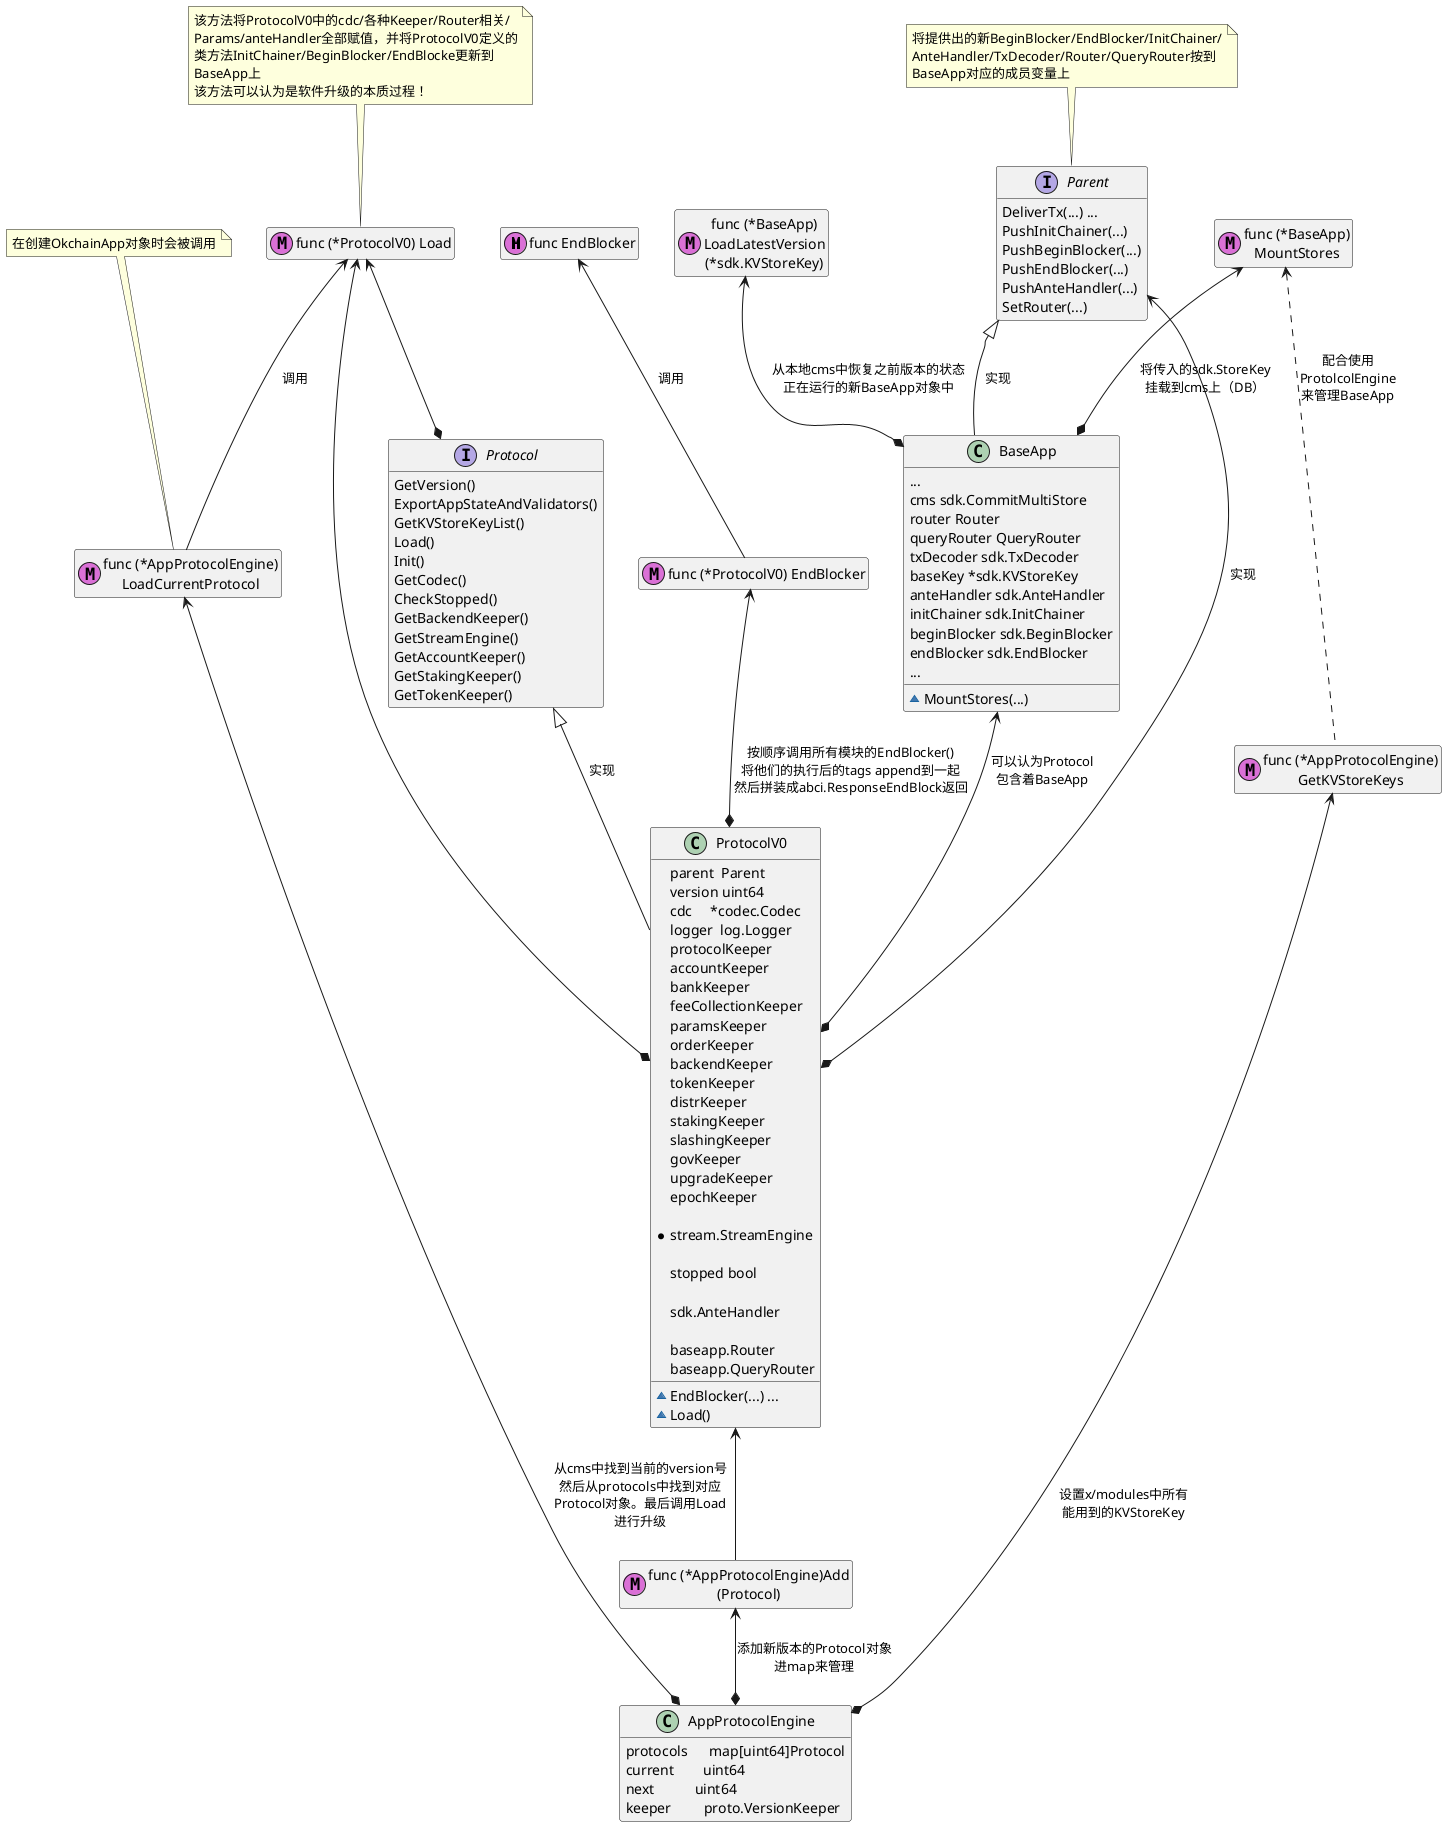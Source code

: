 @startuml

hide empty members
class "func EndBlocker" as M1 << (M,orchid) >>

class ProtocolV0{
    parent  Parent
    version uint64
    cdc     *codec.Codec
    logger  log.Logger
    protocolKeeper
    	accountKeeper
    	bankKeeper
    	feeCollectionKeeper
    	paramsKeeper
    	orderKeeper
    	backendKeeper
    	tokenKeeper
    	distrKeeper
    	stakingKeeper
    	slashingKeeper
    	govKeeper
    	upgradeKeeper
    	epochKeeper

    	*stream.StreamEngine

    	stopped bool

    	sdk.AnteHandler

    	baseapp.Router
    	baseapp.QueryRouter
    ~EndBlocker(...) ...
    ~Load()
}


class "func (*ProtocolV0) EndBlocker" as M2 << (M,orchid) >>

interface Parent {
DeliverTx(...) ...
PushInitChainer(...)
PushBeginBlocker(...)
PushEndBlocker(...)
PushAnteHandler(...)
SetRouter(...)
}
note top:将提供出的新BeginBlocker/EndBlocker/InitChainer/\nAnteHandler/TxDecoder/Router/QueryRouter按到\nBaseApp对应的成员变量上

class BaseApp{
...
	cms sdk.CommitMultiStore
	router Router
	queryRouter QueryRouter
	txDecoder sdk.TxDecoder
	baseKey *sdk.KVStoreKey
	anteHandler sdk.AnteHandler
	initChainer sdk.InitChainer
	beginBlocker sdk.BeginBlocker
	endBlocker sdk.EndBlocker
	...
	~MountStores(...)
}

class "func (*ProtocolV0) Load" as M3 << (M,orchid) >>
note top:该方法将ProtocolV0中的cdc/各种Keeper/Router相关/\nParams/anteHandler全部赋值，并将ProtocolV0定义的\n类方法InitChainer/BeginBlocker/EndBlocke更新到\nBaseApp上\n该方法可以认为是软件升级的本质过程！

interface Protocol {
	GetVersion()
	ExportAppStateAndValidators()
	GetKVStoreKeyList()
	Load()
	Init()
	GetCodec()
	CheckStopped()
	GetBackendKeeper()
	GetStreamEngine()
	GetAccountKeeper()
	GetStakingKeeper()
	GetTokenKeeper()
}

class AppProtocolEngine{
    protocols      map[uint64]Protocol
    current        uint64
    next           uint64
    keeper         proto.VersionKeeper
}

class "func (*AppProtocolEngine)\nLoadCurrentProtocol" as M4 << (M,orchid) >>
note top:在创建OkchainApp对象时会被调用
class "func (*AppProtocolEngine)\nGetKVStoreKeys" as M5 << (M,orchid) >>

class "func (*BaseApp)\nMountStores" as M6 << (M,orchid) >>
class "func (*AppProtocolEngine)Add\n(Protocol)" as M7 << (M,orchid) >>

class "func (*BaseApp)\nLoadLatestVersion\n(*sdk.KVStoreKey)" as M8 << (M,orchid) >>



Parent <|-- BaseApp:实现
M2 <--* ProtocolV0:按顺序调用所有模块的EndBlocker()\n将他们的执行后的tags append到一起\n然后拼装成abci.ResponseEndBlock返回
M3 <--* ProtocolV0
Protocol <|-- ProtocolV0:实现
M1 <-- M2:调用
M3 <--* Protocol
Parent <--* ProtocolV0:实现
BaseApp <--* ProtocolV0:可以认为Protocol\n包含着BaseApp

M4 <--* AppProtocolEngine:从cms中找到当前的version号\n然后从protocols中找到对应\nProtocol对象。最后调用Load\n进行升级
M5 <--* AppProtocolEngine:\n设置x/modules中所有\n能用到的KVStoreKey
M3 <-- M4:调用
M6 <--* BaseApp:将传入的sdk.StoreKey\n挂载到cms上（DB）
M6 <.. M5:配合使用\nProtolcolEngine\n来管理BaseApp
M7 <--* AppProtocolEngine:添加新版本的Protocol对象\n进map来管理
ProtocolV0 <-- M7

M8 <--* BaseApp:从本地cms中恢复之前版本的状态\n正在运行的新BaseApp对象中

@enduml